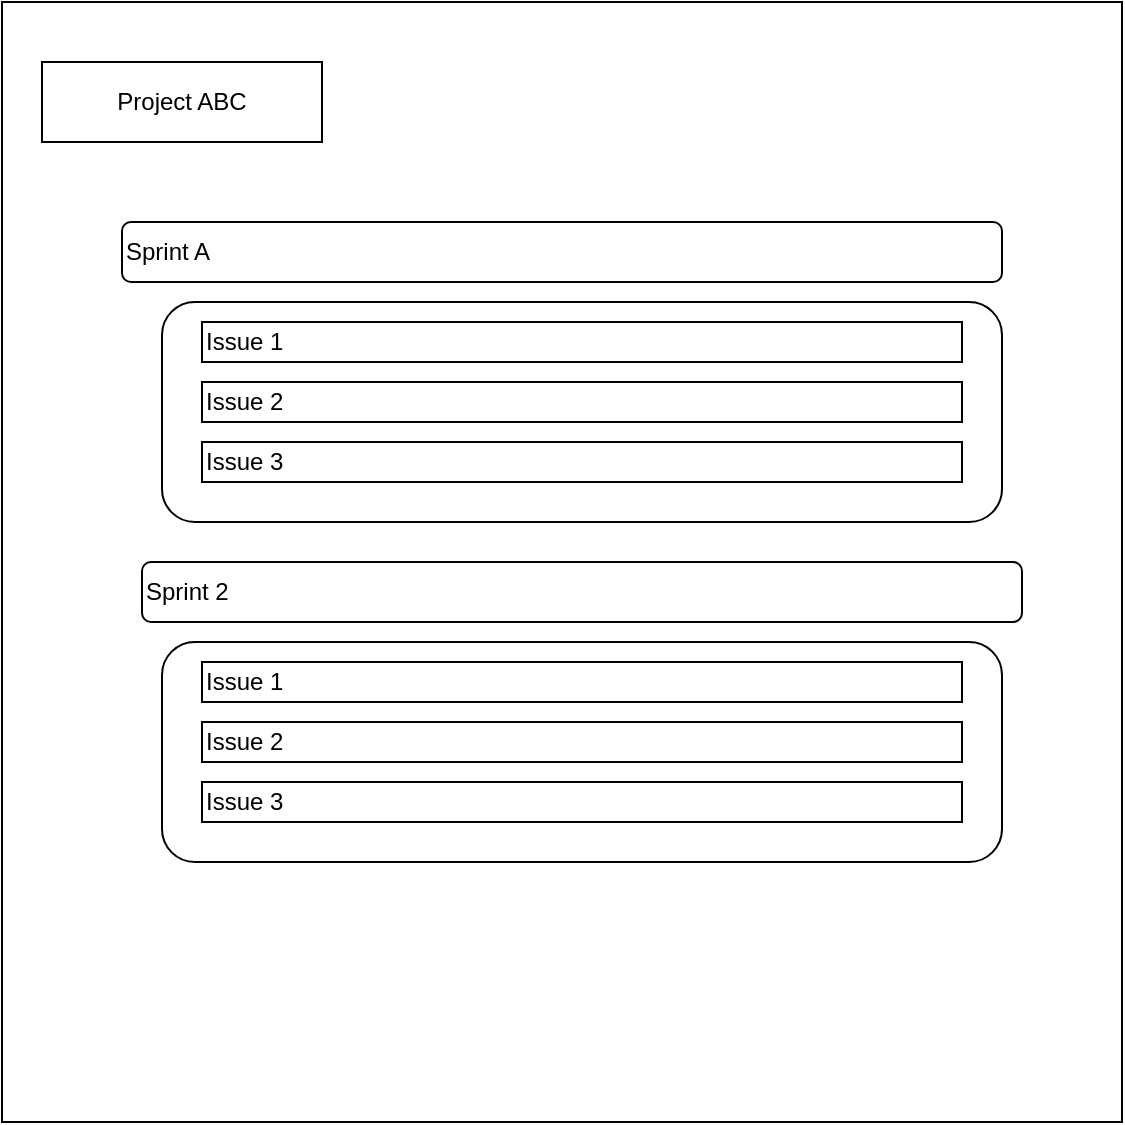 <mxfile version="18.0.3" type="device"><diagram id="2wZZuEHTAbQZSa6Uyfmc" name="Trang-1"><mxGraphModel dx="1038" dy="617" grid="1" gridSize="10" guides="1" tooltips="1" connect="1" arrows="1" fold="1" page="1" pageScale="1" pageWidth="850" pageHeight="1100" math="0" shadow="0"><root><mxCell id="0"/><mxCell id="1" parent="0"/><mxCell id="3B0qeBWISJLp6sXlEB1X-1" value="" style="whiteSpace=wrap;html=1;aspect=fixed;" vertex="1" parent="1"><mxGeometry x="220" y="150" width="560" height="560" as="geometry"/></mxCell><mxCell id="3B0qeBWISJLp6sXlEB1X-2" value="Sprint A" style="rounded=1;whiteSpace=wrap;html=1;align=left;" vertex="1" parent="1"><mxGeometry x="280" y="260" width="440" height="30" as="geometry"/></mxCell><mxCell id="3B0qeBWISJLp6sXlEB1X-3" value="" style="rounded=1;whiteSpace=wrap;html=1;" vertex="1" parent="1"><mxGeometry x="300" y="300" width="420" height="110" as="geometry"/></mxCell><mxCell id="3B0qeBWISJLp6sXlEB1X-5" value="Issue 1" style="rounded=0;whiteSpace=wrap;html=1;align=left;" vertex="1" parent="1"><mxGeometry x="320" y="310" width="380" height="20" as="geometry"/></mxCell><mxCell id="3B0qeBWISJLp6sXlEB1X-6" value="Issue 2" style="rounded=0;whiteSpace=wrap;html=1;align=left;" vertex="1" parent="1"><mxGeometry x="320" y="340" width="380" height="20" as="geometry"/></mxCell><mxCell id="3B0qeBWISJLp6sXlEB1X-7" value="Issue 3" style="rounded=0;whiteSpace=wrap;html=1;align=left;" vertex="1" parent="1"><mxGeometry x="320" y="370" width="380" height="20" as="geometry"/></mxCell><mxCell id="3B0qeBWISJLp6sXlEB1X-8" value="Sprint 2" style="rounded=1;whiteSpace=wrap;html=1;align=left;" vertex="1" parent="1"><mxGeometry x="290" y="430" width="440" height="30" as="geometry"/></mxCell><mxCell id="3B0qeBWISJLp6sXlEB1X-9" value="" style="rounded=1;whiteSpace=wrap;html=1;" vertex="1" parent="1"><mxGeometry x="300" y="470" width="420" height="110" as="geometry"/></mxCell><mxCell id="3B0qeBWISJLp6sXlEB1X-12" value="Issue 1" style="rounded=0;whiteSpace=wrap;html=1;align=left;" vertex="1" parent="1"><mxGeometry x="320" y="480" width="380" height="20" as="geometry"/></mxCell><mxCell id="3B0qeBWISJLp6sXlEB1X-13" value="Issue 2" style="rounded=0;whiteSpace=wrap;html=1;align=left;" vertex="1" parent="1"><mxGeometry x="320" y="510" width="380" height="20" as="geometry"/></mxCell><mxCell id="3B0qeBWISJLp6sXlEB1X-14" value="Issue 3" style="rounded=0;whiteSpace=wrap;html=1;align=left;" vertex="1" parent="1"><mxGeometry x="320" y="540" width="380" height="20" as="geometry"/></mxCell><mxCell id="3B0qeBWISJLp6sXlEB1X-15" value="Project ABC" style="rounded=0;whiteSpace=wrap;html=1;" vertex="1" parent="1"><mxGeometry x="240" y="180" width="140" height="40" as="geometry"/></mxCell></root></mxGraphModel></diagram></mxfile>